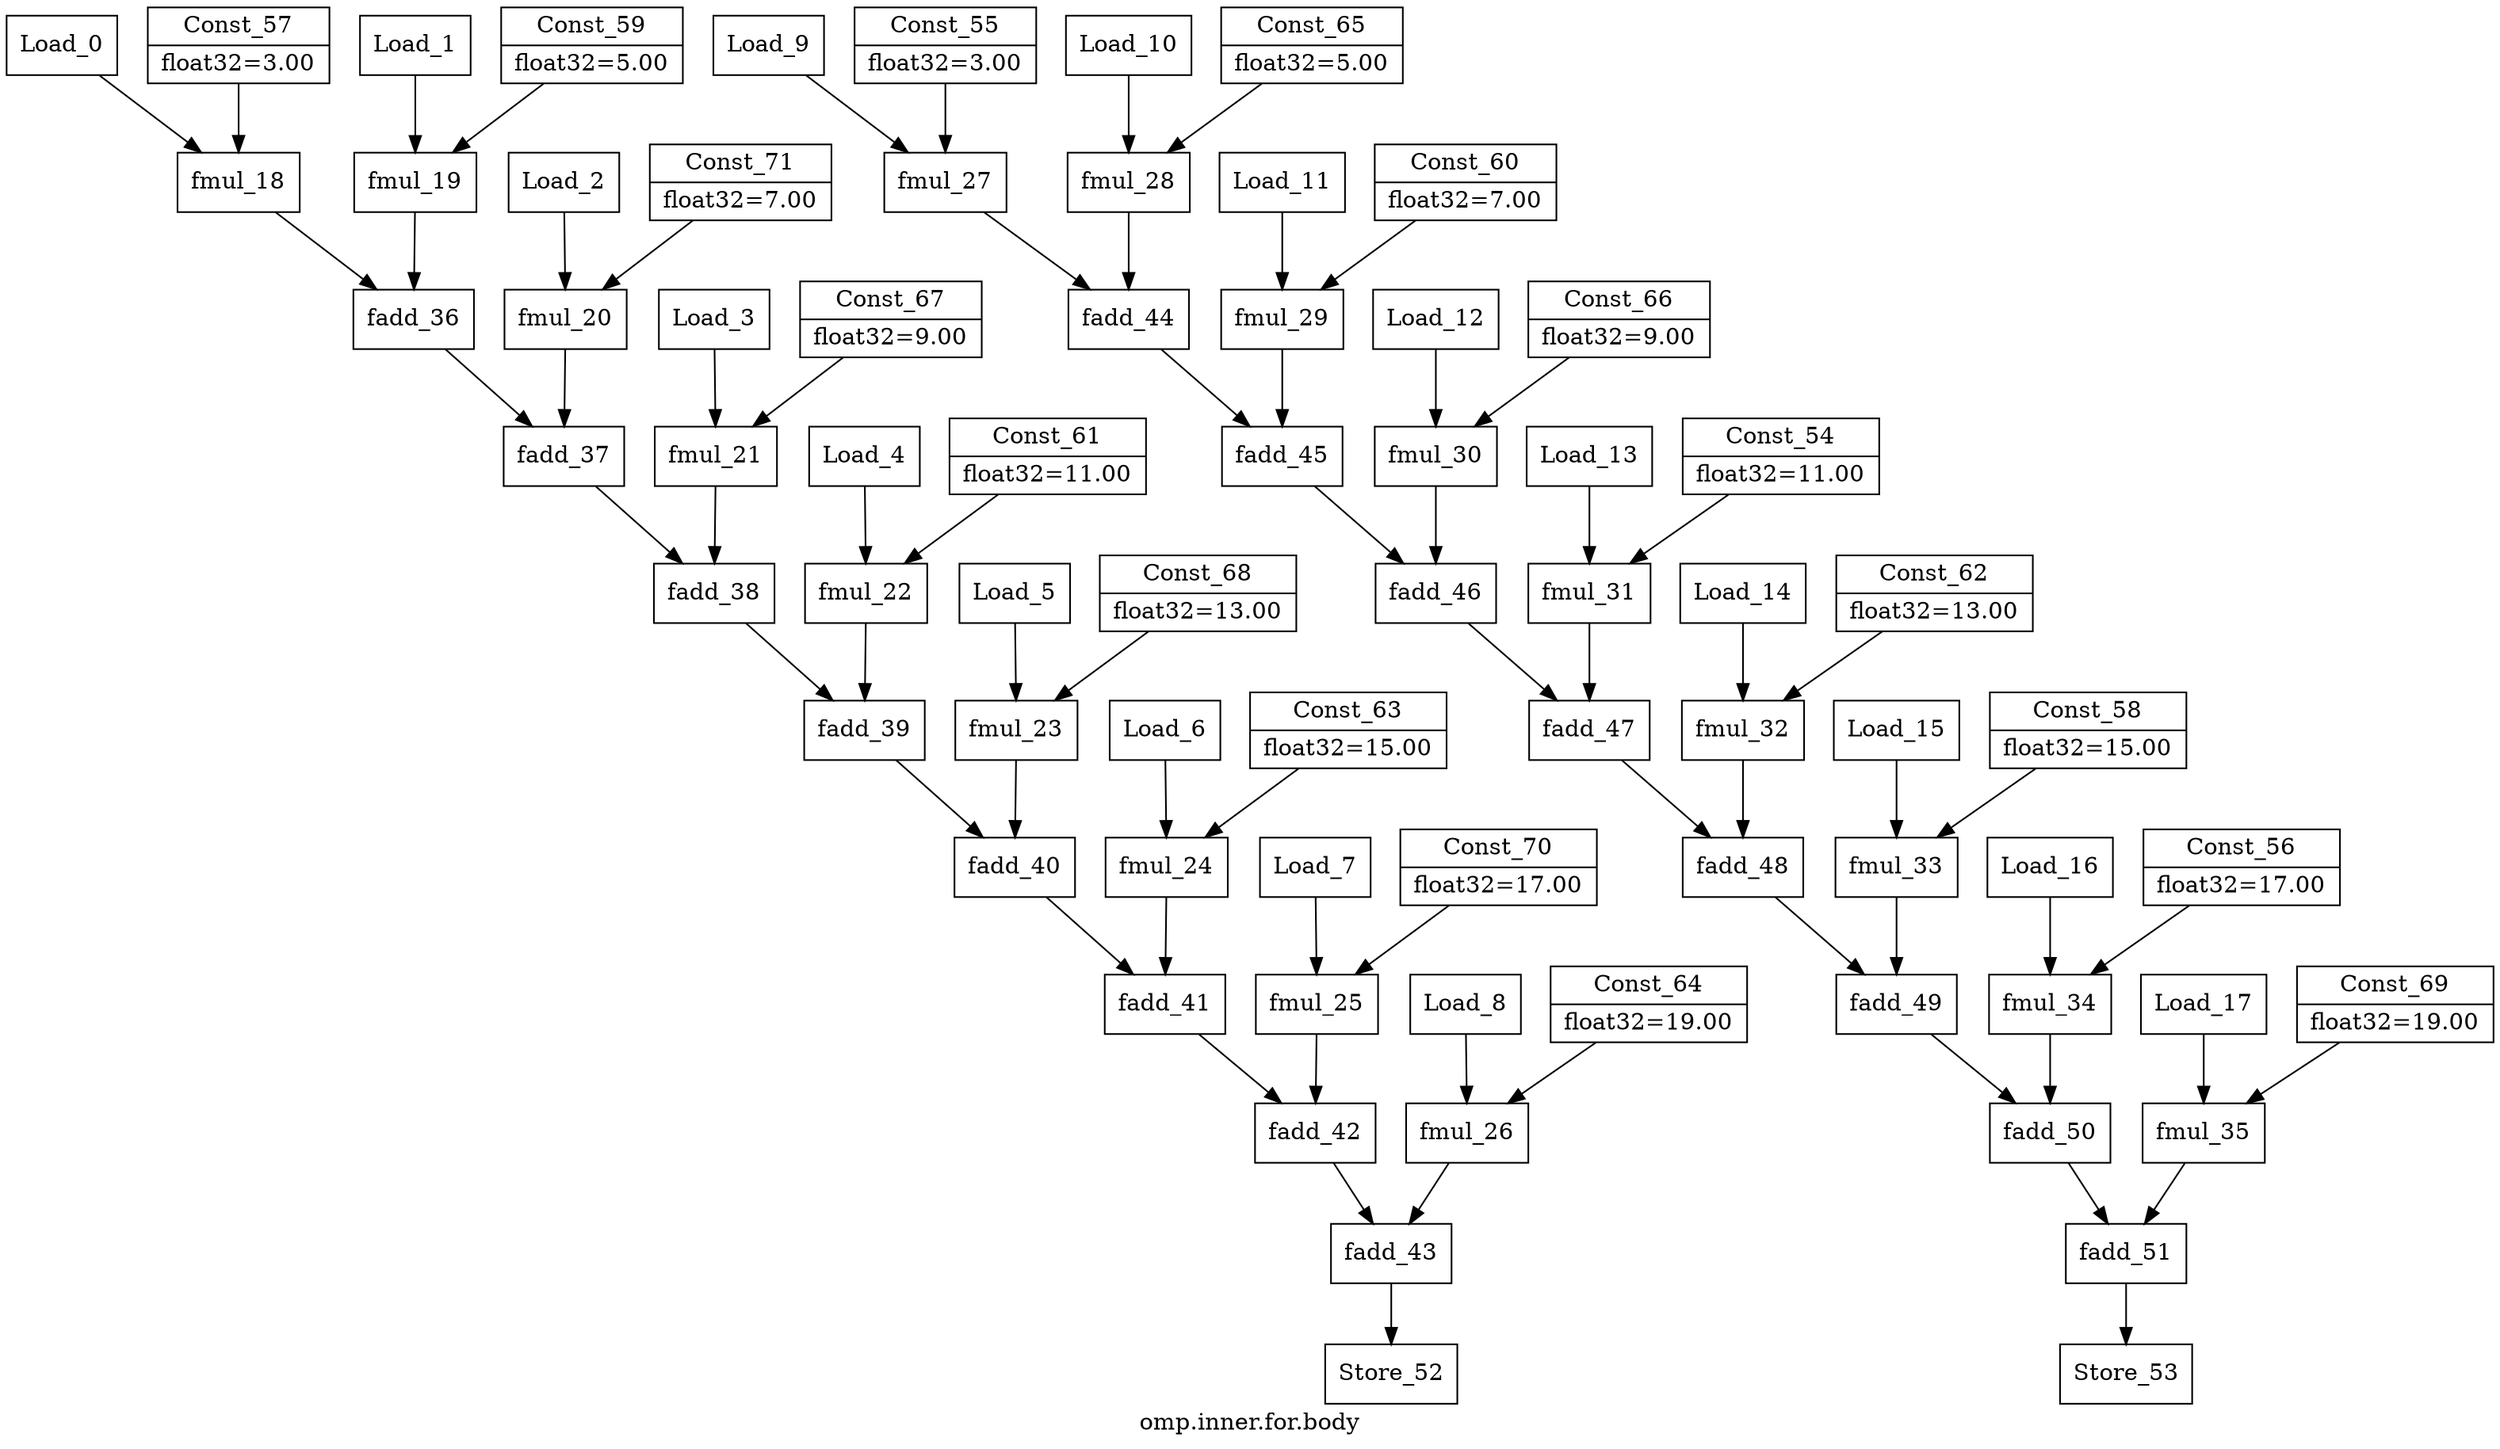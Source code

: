 digraph "omp.inner.for.body" {
	label="omp.inner.for.body";
	//Graph Properties

	Load_0 [shape=record,opcode=input,label="{Load_0}"];
	Load_0 -> fmul_18[operand=any2input];
	Load_1 [shape=record,opcode=input,label="{Load_1}"];
	Load_1 -> fmul_19[operand=any2input];
	Load_2 [shape=record,opcode=input,label="{Load_2}"];
	Load_2 -> fmul_20[operand=any2input];
	Load_3 [shape=record,opcode=input,label="{Load_3}"];
	Load_3 -> fmul_21[operand=any2input];
	Load_4 [shape=record,opcode=input,label="{Load_4}"];
	Load_4 -> fmul_22[operand=any2input];
	Load_5 [shape=record,opcode=input,label="{Load_5}"];
	Load_5 -> fmul_23[operand=any2input];
	Load_6 [shape=record,opcode=input,label="{Load_6}"];
	Load_6 -> fmul_24[operand=any2input];
	Load_7 [shape=record,opcode=input,label="{Load_7}"];
	Load_7 -> fmul_25[operand=any2input];
	Load_8 [shape=record,opcode=input,label="{Load_8}"];
	Load_8 -> fmul_26[operand=any2input];
	Load_9 [shape=record,opcode=input,label="{Load_9}"];
	Load_9 -> fmul_27[operand=any2input];
	Load_10 [shape=record,opcode=input,label="{Load_10}"];
	Load_10 -> fmul_28[operand=any2input];
	Load_11 [shape=record,opcode=input,label="{Load_11}"];
	Load_11 -> fmul_29[operand=any2input];
	Load_12 [shape=record,opcode=input,label="{Load_12}"];
	Load_12 -> fmul_30[operand=any2input];
	Load_13 [shape=record,opcode=input,label="{Load_13}"];
	Load_13 -> fmul_31[operand=any2input];
	Load_14 [shape=record,opcode=input,label="{Load_14}"];
	Load_14 -> fmul_32[operand=any2input];
	Load_15 [shape=record,opcode=input,label="{Load_15}"];
	Load_15 -> fmul_33[operand=any2input];
	Load_16 [shape=record,opcode=input,label="{Load_16}"];
	Load_16 -> fmul_34[operand=any2input];
	Load_17 [shape=record,opcode=input,label="{Load_17}"];
	Load_17 -> fmul_35[operand=any2input];
	fmul_18 [shape=record,type=op,opcode=fmul,label="{fmul_18}"];
	fmul_18 -> fadd_36[operand=any2input];
	fmul_19 [shape=record,type=op,opcode=fmul,label="{fmul_19}"];
	fmul_19 -> fadd_36[operand=any2input];
	fmul_20 [shape=record,type=op,opcode=fmul,label="{fmul_20}"];
	fmul_20 -> fadd_37[operand=any2input];
	fmul_21 [shape=record,type=op,opcode=fmul,label="{fmul_21}"];
	fmul_21 -> fadd_38[operand=any2input];
	fmul_22 [shape=record,type=op,opcode=fmul,label="{fmul_22}"];
	fmul_22 -> fadd_39[operand=any2input];
	fmul_23 [shape=record,type=op,opcode=fmul,label="{fmul_23}"];
	fmul_23 -> fadd_40[operand=any2input];
	fmul_24 [shape=record,type=op,opcode=fmul,label="{fmul_24}"];
	fmul_24 -> fadd_41[operand=any2input];
	fmul_25 [shape=record,type=op,opcode=fmul,label="{fmul_25}"];
	fmul_25 -> fadd_42[operand=any2input];
	fmul_26 [shape=record,type=op,opcode=fmul,label="{fmul_26}"];
	fmul_26 -> fadd_43[operand=any2input];
	fmul_27 [shape=record,type=op,opcode=fmul,label="{fmul_27}"];
	fmul_27 -> fadd_44[operand=any2input];
	fmul_28 [shape=record,type=op,opcode=fmul,label="{fmul_28}"];
	fmul_28 -> fadd_44[operand=any2input];
	fmul_29 [shape=record,type=op,opcode=fmul,label="{fmul_29}"];
	fmul_29 -> fadd_45[operand=any2input];
	fmul_30 [shape=record,type=op,opcode=fmul,label="{fmul_30}"];
	fmul_30 -> fadd_46[operand=any2input];
	fmul_31 [shape=record,type=op,opcode=fmul,label="{fmul_31}"];
	fmul_31 -> fadd_47[operand=any2input];
	fmul_32 [shape=record,type=op,opcode=fmul,label="{fmul_32}"];
	fmul_32 -> fadd_48[operand=any2input];
	fmul_33 [shape=record,type=op,opcode=fmul,label="{fmul_33}"];
	fmul_33 -> fadd_49[operand=any2input];
	fmul_34 [shape=record,type=op,opcode=fmul,label="{fmul_34}"];
	fmul_34 -> fadd_50[operand=any2input];
	fmul_35 [shape=record,type=op,opcode=fmul,label="{fmul_35}"];
	fmul_35 -> fadd_51[operand=any2input];
	fadd_36 [shape=record,type=op,opcode=fadd,label="{fadd_36}"];
	fadd_36 -> fadd_37[operand=any2input];
	fadd_37 [shape=record,type=op,opcode=fadd,label="{fadd_37}"];
	fadd_37 -> fadd_38[operand=any2input];
	fadd_38 [shape=record,type=op,opcode=fadd,label="{fadd_38}"];
	fadd_38 -> fadd_39[operand=any2input];
	fadd_39 [shape=record,type=op,opcode=fadd,label="{fadd_39}"];
	fadd_39 -> fadd_40[operand=any2input];
	fadd_40 [shape=record,type=op,opcode=fadd,label="{fadd_40}"];
	fadd_40 -> fadd_41[operand=any2input];
	fadd_41 [shape=record,type=op,opcode=fadd,label="{fadd_41}"];
	fadd_41 -> fadd_42[operand=any2input];
	fadd_42 [shape=record,type=op,opcode=fadd,label="{fadd_42}"];
	fadd_42 -> fadd_43[operand=any2input];
	fadd_43 [shape=record,type=op,opcode=fadd,label="{fadd_43}"];
	fadd_43 -> Store_52[operand=any2input];
	fadd_44 [shape=record,type=op,opcode=fadd,label="{fadd_44}"];
	fadd_44 -> fadd_45[operand=any2input];
	fadd_45 [shape=record,type=op,opcode=fadd,label="{fadd_45}"];
	fadd_45 -> fadd_46[operand=any2input];
	fadd_46 [shape=record,type=op,opcode=fadd,label="{fadd_46}"];
	fadd_46 -> fadd_47[operand=any2input];
	fadd_47 [shape=record,type=op,opcode=fadd,label="{fadd_47}"];
	fadd_47 -> fadd_48[operand=any2input];
	fadd_48 [shape=record,type=op,opcode=fadd,label="{fadd_48}"];
	fadd_48 -> fadd_49[operand=any2input];
	fadd_49 [shape=record,type=op,opcode=fadd,label="{fadd_49}"];
	fadd_49 -> fadd_50[operand=any2input];
	fadd_50 [shape=record,type=op,opcode=fadd,label="{fadd_50}"];
	fadd_50 -> fadd_51[operand=any2input];
	fadd_51 [shape=record,type=op,opcode=fadd,label="{fadd_51}"];
	fadd_51 -> Store_53[operand=any2input];
	Store_52 [shape=record,opcode=output,label="{Store_52}"];
	Store_53 [shape=record,opcode=output,label="{Store_53}"];
	Const_54 [shape=record,opcode=const,constVal="1",float32=11.00,label="{Const_54|float32=11.00}"];
	Const_54 -> fmul_31[operand=any2input];
	Const_55 [shape=record,opcode=const,constVal="1",float32=3.00,label="{Const_55|float32=3.00}"];
	Const_55 -> fmul_27[operand=any2input];
	Const_56 [shape=record,opcode=const,constVal="1",float32=17.00,label="{Const_56|float32=17.00}"];
	Const_56 -> fmul_34[operand=any2input];
	Const_57 [shape=record,opcode=const,constVal="1",float32=3.00,label="{Const_57|float32=3.00}"];
	Const_57 -> fmul_18[operand=any2input];
	Const_58 [shape=record,opcode=const,constVal="1",float32=15.00,label="{Const_58|float32=15.00}"];
	Const_58 -> fmul_33[operand=any2input];
	Const_59 [shape=record,opcode=const,constVal="1",float32=5.00,label="{Const_59|float32=5.00}"];
	Const_59 -> fmul_19[operand=any2input];
	Const_60 [shape=record,opcode=const,constVal="1",float32=7.00,label="{Const_60|float32=7.00}"];
	Const_60 -> fmul_29[operand=any2input];
	Const_61 [shape=record,opcode=const,constVal="1",float32=11.00,label="{Const_61|float32=11.00}"];
	Const_61 -> fmul_22[operand=any2input];
	Const_62 [shape=record,opcode=const,constVal="1",float32=13.00,label="{Const_62|float32=13.00}"];
	Const_62 -> fmul_32[operand=any2input];
	Const_63 [shape=record,opcode=const,constVal="1",float32=15.00,label="{Const_63|float32=15.00}"];
	Const_63 -> fmul_24[operand=any2input];
	Const_64 [shape=record,opcode=const,constVal="1",float32=19.00,label="{Const_64|float32=19.00}"];
	Const_64 -> fmul_26[operand=any2input];
	Const_65 [shape=record,opcode=const,constVal="1",float32=5.00,label="{Const_65|float32=5.00}"];
	Const_65 -> fmul_28[operand=any2input];
	Const_66 [shape=record,opcode=const,constVal="1",float32=9.00,label="{Const_66|float32=9.00}"];
	Const_66 -> fmul_30[operand=any2input];
	Const_67 [shape=record,opcode=const,constVal="1",float32=9.00,label="{Const_67|float32=9.00}"];
	Const_67 -> fmul_21[operand=any2input];
	Const_68 [shape=record,opcode=const,constVal="1",float32=13.00,label="{Const_68|float32=13.00}"];
	Const_68 -> fmul_23[operand=any2input];
	Const_69 [shape=record,opcode=const,constVal="1",float32=19.00,label="{Const_69|float32=19.00}"];
	Const_69 -> fmul_35[operand=any2input];
	Const_70 [shape=record,opcode=const,constVal="1",float32=17.00,label="{Const_70|float32=17.00}"];
	Const_70 -> fmul_25[operand=any2input];
	Const_71 [shape=record,opcode=const,constVal="1",float32=7.00,label="{Const_71|float32=7.00}"];
	Const_71 -> fmul_20[operand=any2input];
}
